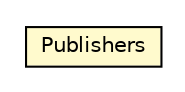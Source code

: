 #!/usr/local/bin/dot
#
# Class diagram 
# Generated by UMLGraph version R5_6-24-gf6e263 (http://www.umlgraph.org/)
#

digraph G {
	edge [fontname="Helvetica",fontsize=10,labelfontname="Helvetica",labelfontsize=10];
	node [fontname="Helvetica",fontsize=10,shape=plaintext];
	nodesep=0.25;
	ranksep=0.5;
	// org.universAAL.ri.rest.manager.resources.Publishers
	c6661826 [label=<<table title="org.universAAL.ri.rest.manager.resources.Publishers" border="0" cellborder="1" cellspacing="0" cellpadding="2" port="p" bgcolor="lemonChiffon" href="./Publishers.html">
		<tr><td><table border="0" cellspacing="0" cellpadding="1">
<tr><td align="center" balign="center"> Publishers </td></tr>
		</table></td></tr>
		</table>>, URL="./Publishers.html", fontname="Helvetica", fontcolor="black", fontsize=10.0];
}

